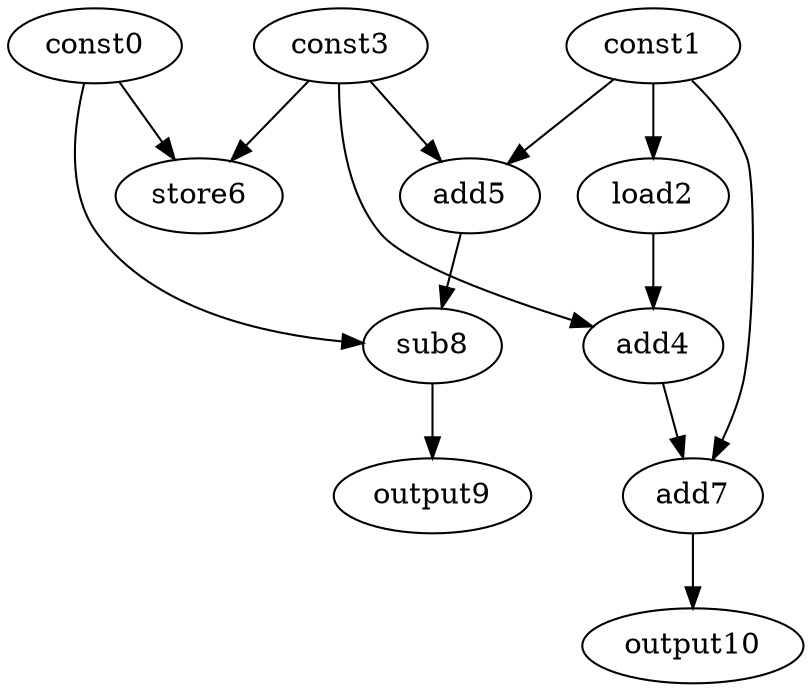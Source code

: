 digraph G { 
const0[opcode=const]; 
const1[opcode=const]; 
load2[opcode=load]; 
const3[opcode=const]; 
add4[opcode=add]; 
add5[opcode=add]; 
store6[opcode=store]; 
add7[opcode=add]; 
sub8[opcode=sub]; 
output9[opcode=output]; 
output10[opcode=output]; 
const1->load2[operand=0];
const1->add5[operand=0];
const3->add5[operand=1];
const0->store6[operand=0];
const3->store6[operand=1];
load2->add4[operand=0];
const3->add4[operand=1];
const0->sub8[operand=0];
add5->sub8[operand=1];
const1->add7[operand=0];
add4->add7[operand=1];
sub8->output9[operand=0];
add7->output10[operand=0];
}
